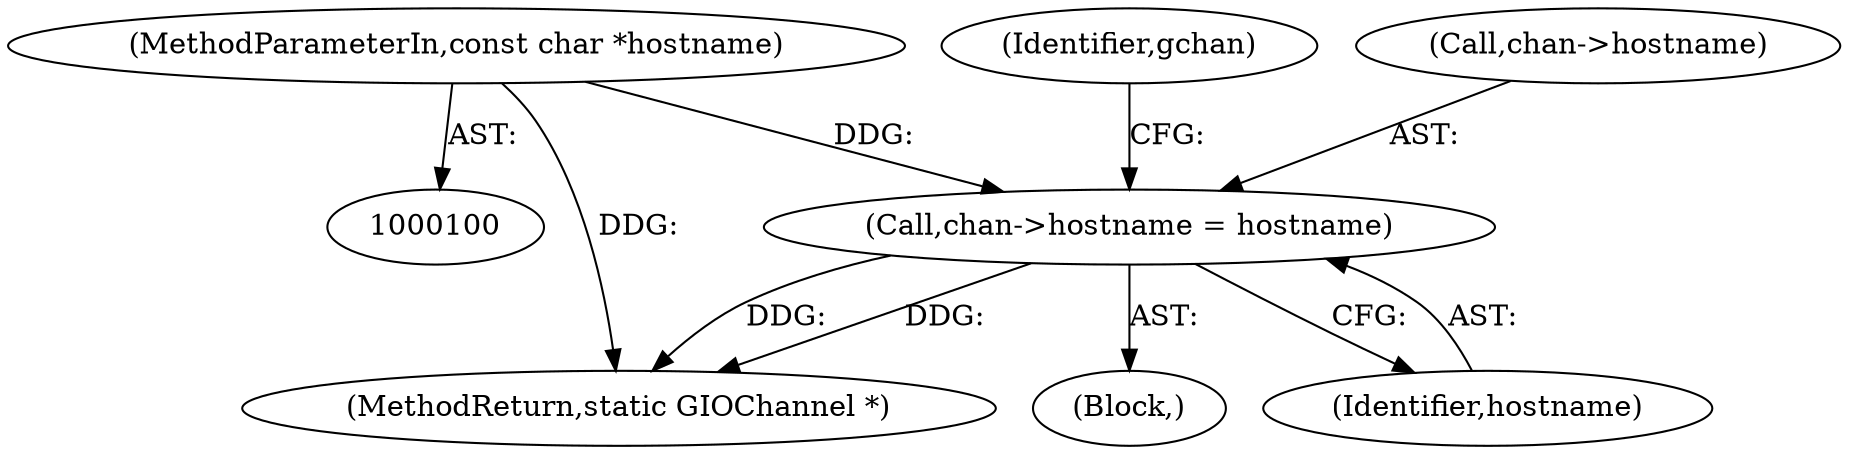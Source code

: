 digraph "0_irssi-proxy_85bbc05b21678e80423815d2ef1dfe26208491ab@pointer" {
"1000102" [label="(MethodParameterIn,const char *hostname)"];
"1000360" [label="(Call,chan->hostname = hostname)"];
"1000360" [label="(Call,chan->hostname = hostname)"];
"1000102" [label="(MethodParameterIn,const char *hostname)"];
"1000366" [label="(Identifier,gchan)"];
"1000394" [label="(MethodReturn,static GIOChannel *)"];
"1000108" [label="(Block,)"];
"1000361" [label="(Call,chan->hostname)"];
"1000364" [label="(Identifier,hostname)"];
"1000102" -> "1000100"  [label="AST: "];
"1000102" -> "1000394"  [label="DDG: "];
"1000102" -> "1000360"  [label="DDG: "];
"1000360" -> "1000108"  [label="AST: "];
"1000360" -> "1000364"  [label="CFG: "];
"1000361" -> "1000360"  [label="AST: "];
"1000364" -> "1000360"  [label="AST: "];
"1000366" -> "1000360"  [label="CFG: "];
"1000360" -> "1000394"  [label="DDG: "];
"1000360" -> "1000394"  [label="DDG: "];
}
